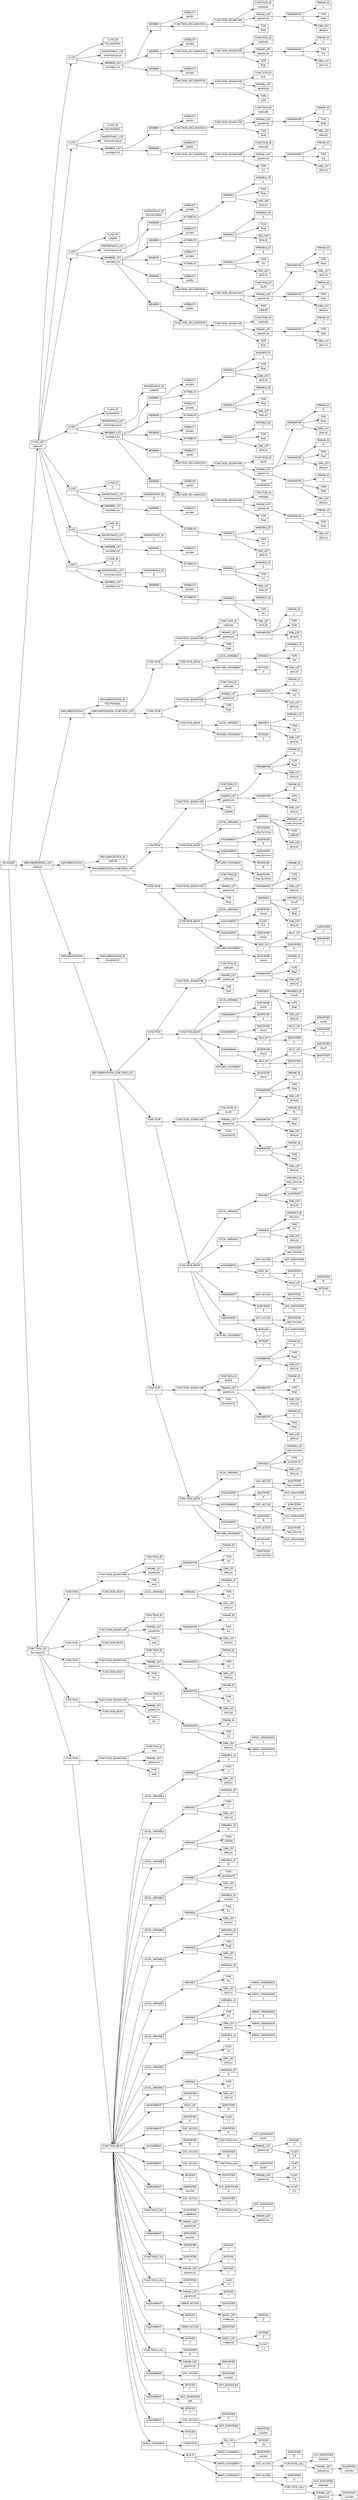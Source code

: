 digraph AST {
  node [shape=record];
    node [fontname=Sans];charset="UTF-8" splines=true splines=spline rankdir =LR
  node3 [label="PROGRAM |  "];
  node0 [label="CLASS_LIST | classList "];
  node38 [label="CLASS |  "];
  node4 [label="CLASS_ID | POLYNOMIAL "];
  node5 [label="INHERITANCE_LIST | inheritanceList "];
  node6 [label="MEMBER_LIST | memberList "];
  node18 [label="MEMBER |  "];
  node7 [label="VISIBILITY | public "];
  node17 [label="FUNCTION_DECLARATION |  "];
  node16 [label="FUNCTION_SIGNATURE |  "];
  node8 [label="FUNCTION_ID | evaluate "];
  node9 [label="PARAM_LIST | paramList "];
  node14 [label="PARAMATER |  "];
  node10 [label="PARAM_ID | x "];
  node11 [label="TYPE | float "];
  node12 [label="DIM_LIST | dimList "];
  node15 [label="TYPE | float "];
  node30 [label="MEMBER |  "];
  node19 [label="VISIBILITY | private "];
  node29 [label="FUNCTION_DECLARATION |  "];
  node28 [label="FUNCTION_SIGNATURE |  "];
  node20 [label="FUNCTION_ID | evaluate "];
  node21 [label="PARAM_LIST | paramList "];
  node26 [label="PARAMATER |  "];
  node22 [label="PARAM_ID | y "];
  node23 [label="TYPE | int "];
  node24 [label="DIM_LIST | dimList "];
  node27 [label="TYPE | float "];
  node37 [label="MEMBER |  "];
  node31 [label="VISIBILITY | private "];
  node36 [label="FUNCTION_DECLARATION |  "];
  node35 [label="FUNCTION_SIGNATURE |  "];
  node32 [label="FUNCTION_ID | test "];
  node33 [label="PARAM_LIST | paramList "];
  node34 [label="TYPE | void "];
  node66 [label="CLASS |  "];
  node39 [label="CLASS_ID | POLYNOMIAL "];
  node40 [label="INHERITANCE_LIST | inheritanceList "];
  node41 [label="MEMBER_LIST | memberList "];
  node53 [label="MEMBER |  "];
  node42 [label="VISIBILITY | public "];
  node52 [label="FUNCTION_DECLARATION |  "];
  node51 [label="FUNCTION_SIGNATURE |  "];
  node43 [label="FUNCTION_ID | evaluate "];
  node44 [label="PARAM_LIST | paramList "];
  node49 [label="PARAMATER |  "];
  node45 [label="PARAM_ID | x "];
  node46 [label="TYPE | float "];
  node47 [label="DIM_LIST | dimList "];
  node50 [label="TYPE | float "];
  node65 [label="MEMBER |  "];
  node54 [label="VISIBILITY | public "];
  node64 [label="FUNCTION_DECLARATION |  "];
  node63 [label="FUNCTION_SIGNATURE |  "];
  node55 [label="FUNCTION_ID | evaluate "];
  node56 [label="PARAM_LIST | paramList "];
  node61 [label="PARAMATER |  "];
  node57 [label="PARAM_ID | x "];
  node58 [label="TYPE | int "];
  node59 [label="DIM_LIST | dimList "];
  node62 [label="TYPE | int "];
  node124 [label="CLASS |  "];
  node67 [label="CLASS_ID | LINEAR "];
  node68 [label="INHERITANCE_LIST | inheritanceList "];
  node69 [label="INHERITANCE_ID | POLYNOMIAL "];
  node70 [label="MEMBER_LIST | memberList "];
  node78 [label="MEMBER |  "];
  node71 [label="VISIBILITY | private "];
  node77 [label="ATTRIBUTE |  "];
  node76 [label="VARIABLE |  "];
  node72 [label="VARIABLE_ID | a "];
  node73 [label="TYPE | float "];
  node74 [label="DIM_LIST | dimList "];
  node86 [label="MEMBER |  "];
  node79 [label="VISIBILITY | private "];
  node85 [label="ATTRIBUTE |  "];
  node84 [label="VARIABLE |  "];
  node80 [label="VARIABLE_ID | b "];
  node81 [label="TYPE | float "];
  node82 [label="DIM_LIST | dimList "];
  node94 [label="MEMBER |  "];
  node87 [label="VISIBILITY | private "];
  node93 [label="ATTRIBUTE |  "];
  node92 [label="VARIABLE |  "];
  node88 [label="VARIABLE_ID | b "];
  node89 [label="TYPE | int "];
  node90 [label="DIM_LIST | dimList "];
  node111 [label="MEMBER |  "];
  node95 [label="VISIBILITY | public "];
  node110 [label="FUNCTION_DECLARATION |  "];
  node109 [label="FUNCTION_SIGNATURE |  "];
  node96 [label="FUNCTION_ID | build "];
  node97 [label="PARAM_LIST | paramList "];
  node102 [label="PARAMATER |  "];
  node98 [label="PARAM_ID | A "];
  node99 [label="TYPE | float "];
  node100 [label="DIM_LIST | dimList "];
  node107 [label="PARAMATER |  "];
  node103 [label="PARAM_ID | B "];
  node104 [label="TYPE | float "];
  node105 [label="DIM_LIST | dimList "];
  node108 [label="TYPE | LINEAR "];
  node123 [label="MEMBER |  "];
  node112 [label="VISIBILITY | public "];
  node122 [label="FUNCTION_DECLARATION |  "];
  node121 [label="FUNCTION_SIGNATURE |  "];
  node113 [label="FUNCTION_ID | evaluate "];
  node114 [label="PARAM_LIST | paramList "];
  node119 [label="PARAMATER |  "];
  node115 [label="PARAM_ID | x "];
  node116 [label="TYPE | float "];
  node117 [label="DIM_LIST | dimList "];
  node120 [label="TYPE | float "];
  node187 [label="CLASS |  "];
  node125 [label="CLASS_ID | QUADRATIC "];
  node126 [label="INHERITANCE_LIST | inheritanceList "];
  node127 [label="INHERITANCE_ID | LINEAR "];
  node128 [label="MEMBER_LIST | memberList "];
  node136 [label="MEMBER |  "];
  node129 [label="VISIBILITY | private "];
  node135 [label="ATTRIBUTE |  "];
  node134 [label="VARIABLE |  "];
  node130 [label="VARIABLE_ID | a "];
  node131 [label="TYPE | float "];
  node132 [label="DIM_LIST | dimList "];
  node144 [label="MEMBER |  "];
  node137 [label="VISIBILITY | private "];
  node143 [label="ATTRIBUTE |  "];
  node142 [label="VARIABLE |  "];
  node138 [label="VARIABLE_ID | b "];
  node139 [label="TYPE | float "];
  node140 [label="DIM_LIST | dimList "];
  node152 [label="MEMBER |  "];
  node145 [label="VISIBILITY | private "];
  node151 [label="ATTRIBUTE |  "];
  node150 [label="VARIABLE |  "];
  node146 [label="VARIABLE_ID | c "];
  node147 [label="TYPE | float "];
  node148 [label="DIM_LIST | dimList "];
  node174 [label="MEMBER |  "];
  node153 [label="VISIBILITY | public "];
  node173 [label="FUNCTION_DECLARATION |  "];
  node172 [label="FUNCTION_SIGNATURE |  "];
  node154 [label="FUNCTION_ID | build "];
  node155 [label="PARAM_LIST | paramList "];
  node160 [label="PARAMATER |  "];
  node156 [label="PARAM_ID | A "];
  node157 [label="TYPE | float "];
  node158 [label="DIM_LIST | dimList "];
  node165 [label="PARAMATER |  "];
  node161 [label="PARAM_ID | B "];
  node162 [label="TYPE | float "];
  node163 [label="DIM_LIST | dimList "];
  node170 [label="PARAMATER |  "];
  node166 [label="PARAM_ID | C "];
  node167 [label="TYPE | float "];
  node168 [label="DIM_LIST | dimList "];
  node171 [label="TYPE | QUADRATIC "];
  node186 [label="MEMBER |  "];
  node175 [label="VISIBILITY | public "];
  node185 [label="FUNCTION_DECLARATION |  "];
  node184 [label="FUNCTION_SIGNATURE |  "];
  node176 [label="FUNCTION_ID | evaluate "];
  node177 [label="PARAM_LIST | paramList "];
  node182 [label="PARAMATER |  "];
  node178 [label="PARAM_ID | x "];
  node179 [label="TYPE | float "];
  node180 [label="DIM_LIST | dimList "];
  node183 [label="TYPE | float "];
  node200 [label="CLASS |  "];
  node188 [label="CLASS_ID | C "];
  node189 [label="INHERITANCE_LIST | inheritanceList "];
  node190 [label="INHERITANCE_ID | E "];
  node191 [label="MEMBER_LIST | memberList "];
  node199 [label="MEMBER |  "];
  node192 [label="VISIBILITY | private "];
  node198 [label="ATTRIBUTE |  "];
  node197 [label="VARIABLE |  "];
  node193 [label="VARIABLE_ID | a "];
  node194 [label="TYPE | int "];
  node195 [label="DIM_LIST | dimList "];
  node213 [label="CLASS |  "];
  node201 [label="CLASS_ID | D "];
  node202 [label="INHERITANCE_LIST | inheritanceList "];
  node203 [label="INHERITANCE_ID | C "];
  node204 [label="MEMBER_LIST | memberList "];
  node212 [label="MEMBER |  "];
  node205 [label="VISIBILITY | private "];
  node211 [label="ATTRIBUTE |  "];
  node210 [label="VARIABLE |  "];
  node206 [label="VARIABLE_ID | b "];
  node207 [label="TYPE | int "];
  node208 [label="DIM_LIST | dimList "];
  node226 [label="CLASS |  "];
  node214 [label="CLASS_ID | E "];
  node215 [label="INHERITANCE_LIST | inheritanceList "];
  node216 [label="INHERITANCE_ID | D "];
  node217 [label="MEMBER_LIST | memberList "];
  node225 [label="MEMBER |  "];
  node218 [label="VISIBILITY | private "];
  node224 [label="ATTRIBUTE |  "];
  node223 [label="VARIABLE |  "];
  node219 [label="VARIABLE_ID | c "];
  node220 [label="TYPE | int "];
  node221 [label="DIM_LIST | dimList "];
  node1 [label="IMPLEMENTATION_LIST | implList "];
  node267 [label="IMPLEMENTATION |  "];
  node227 [label="IMPLEMENTATION_ID | POLYNOMIAL "];
  node228 [label="IMPLEMENTATION_FUNCTION_LIST |  "];
  node247 [label="FUNCTION |  "];
  node237 [label="FUNCTION_SIGNATURE |  "];
  node229 [label="FUNCTION_ID | evaluate "];
  node230 [label="PARAM_LIST | paramList "];
  node235 [label="PARAMATER |  "];
  node231 [label="PARAM_ID | x "];
  node232 [label="TYPE | float "];
  node233 [label="DIM_LIST | dimList "];
  node236 [label="TYPE | float "];
  node238 [label="FUNCTION_BODY |  "];
  node244 [label="LOCAL_VARIABLE |  "];
  node243 [label="VARIABLE |  "];
  node239 [label="VARIABLE_ID | b "];
  node240 [label="TYPE | int "];
  node241 [label="DIM_LIST | dimList "];
  node246 [label="RETURN_STATEMENT |  "];
  node245 [label="INTEGER | 0 "];
  node266 [label="FUNCTION |  "];
  node256 [label="FUNCTION_SIGNATURE |  "];
  node248 [label="FUNCTION_ID | evaluate "];
  node249 [label="PARAM_LIST | paramList "];
  node254 [label="PARAMATER |  "];
  node250 [label="PARAM_ID | y "];
  node251 [label="TYPE | int "];
  node252 [label="DIM_LIST | dimList "];
  node255 [label="TYPE | float "];
  node257 [label="FUNCTION_BODY |  "];
  node263 [label="LOCAL_VARIABLE |  "];
  node262 [label="VARIABLE |  "];
  node258 [label="VARIABLE_ID | a "];
  node259 [label="TYPE | int "];
  node260 [label="DIM_LIST | dimList "];
  node265 [label="RETURN_STATEMENT |  "];
  node264 [label="INTEGER | 0 "];
  node333 [label="IMPLEMENTATION |  "];
  node268 [label="IMPLEMENTATION_ID | LINEAR "];
  node269 [label="IMPLEMENTATION_FUNCTION_LIST |  "];
  node301 [label="FUNCTION |  "];
  node283 [label="FUNCTION_SIGNATURE |  "];
  node270 [label="FUNCTION_ID | build "];
  node271 [label="PARAM_LIST | paramList "];
  node276 [label="PARAMATER |  "];
  node272 [label="PARAM_ID | A "];
  node273 [label="TYPE | float "];
  node274 [label="DIM_LIST | dimList "];
  node281 [label="PARAMATER |  "];
  node277 [label="PARAM_ID | B "];
  node278 [label="TYPE | float "];
  node279 [label="DIM_LIST | dimList "];
  node282 [label="TYPE | LINEAR "];
  node284 [label="FUNCTION_BODY |  "];
  node290 [label="LOCAL_VARIABLE |  "];
  node289 [label="VARIABLE |  "];
  node285 [label="VARIABLE_ID | new_function "];
  node286 [label="TYPE | LINEAR "];
  node287 [label="DIM_LIST | dimList "];
  node294 [label="ASSIGNMENT |  "];
  node291 [label="IDENTIFIER | new_function "];
  node293 [label="IDENTIFIER | A "];
  node298 [label="ASSIGNMENT |  "];
  node295 [label="IDENTIFIER | new_function "];
  node297 [label="IDENTIFIER | B "];
  node300 [label="RETURN_STATEMENT |  "];
  node299 [label="IDENTIFIER | new_function "];
  node332 [label="FUNCTION |  "];
  node310 [label="FUNCTION_SIGNATURE |  "];
  node302 [label="FUNCTION_ID | evaluate "];
  node303 [label="PARAM_LIST | paramList "];
  node308 [label="PARAMATER |  "];
  node304 [label="PARAM_ID | x "];
  node305 [label="TYPE | float "];
  node306 [label="DIM_LIST | dimList "];
  node309 [label="TYPE | float "];
  node311 [label="FUNCTION_BODY |  "];
  node317 [label="LOCAL_VARIABLE |  "];
  node316 [label="VARIABLE |  "];
  node312 [label="VARIABLE_ID | result "];
  node313 [label="TYPE | float "];
  node314 [label="DIM_LIST | dimList "];
  node321 [label="ASSIGNMENT |  "];
  node318 [label="IDENTIFIER | result "];
  node320 [label="FLOAT | 0.0 "];
  node329 [label="ASSIGNMENT |  "];
  node322 [label="IDENTIFIER | result "];
  node327 [label="ADD_OP | + "];
  node325 [label="MULT_OP | * "];
  node324 [label="IDENTIFIER | a "];
  node326 [label="IDENTIFIER | x "];
  node328 [label="IDENTIFIER | b "];
  node331 [label="RETURN_STATEMENT |  "];
  node330 [label="IDENTIFIER | result "];
  node479 [label="IMPLEMENTATION |  "];
  node334 [label="IMPLEMENTATION_ID | QUADRATIC "];
  node335 [label="IMPLEMENTATION_FUNCTION_LIST |  "];
  node374 [label="FUNCTION |  "];
  node344 [label="FUNCTION_SIGNATURE |  "];
  node336 [label="FUNCTION_ID | evaluate "];
  node337 [label="PARAM_LIST | paramList "];
  node342 [label="PARAMATER |  "];
  node338 [label="PARAM_ID | x "];
  node339 [label="TYPE | float "];
  node340 [label="DIM_LIST | dimList "];
  node343 [label="TYPE | float "];
  node345 [label="FUNCTION_BODY |  "];
  node351 [label="LOCAL_VARIABLE |  "];
  node350 [label="VARIABLE |  "];
  node346 [label="VARIABLE_ID | result "];
  node347 [label="TYPE | float "];
  node348 [label="DIM_LIST | dimList "];
  node355 [label="ASSIGNMENT |  "];
  node352 [label="IDENTIFIER | result "];
  node354 [label="IDENTIFIER | a "];
  node363 [label="ASSIGNMENT |  "];
  node356 [label="IDENTIFIER | result "];
  node361 [label="ADD_OP | + "];
  node359 [label="MULT_OP | * "];
  node358 [label="IDENTIFIER | result "];
  node360 [label="IDENTIFIER | x "];
  node362 [label="IDENTIFIER | b "];
  node371 [label="ASSIGNMENT |  "];
  node364 [label="IDENTIFIER | result "];
  node369 [label="ADD_OP | + "];
  node367 [label="MULT_OP | * "];
  node366 [label="IDENTIFIER | result "];
  node368 [label="IDENTIFIER | x "];
  node370 [label="IDENTIFIER | c "];
  node373 [label="RETURN_STATEMENT |  "];
  node372 [label="IDENTIFIER | result "];
  node431 [label="FUNCTION |  "];
  node393 [label="FUNCTION_SIGNATURE |  "];
  node375 [label="FUNCTION_ID | build "];
  node376 [label="PARAM_LIST | paramList "];
  node381 [label="PARAMATER |  "];
  node377 [label="PARAM_ID | A "];
  node378 [label="TYPE | float "];
  node379 [label="DIM_LIST | dimList "];
  node386 [label="PARAMATER |  "];
  node382 [label="PARAM_ID | B "];
  node383 [label="TYPE | float "];
  node384 [label="DIM_LIST | dimList "];
  node391 [label="PARAMATER |  "];
  node387 [label="PARAM_ID | C "];
  node388 [label="TYPE | float "];
  node389 [label="DIM_LIST | dimList "];
  node392 [label="TYPE | QUADRATIC "];
  node394 [label="FUNCTION_BODY |  "];
  node400 [label="LOCAL_VARIABLE |  "];
  node399 [label="VARIABLE |  "];
  node395 [label="VARIABLE_ID | new_function "];
  node396 [label="TYPE | QUADRATIC "];
  node397 [label="DIM_LIST | dimList "];
  node406 [label="LOCAL_VARIABLE |  "];
  node405 [label="VARIABLE |  "];
  node401 [label="VARIABLE_ID | old_func "];
  node402 [label="TYPE | int "];
  node403 [label="DIM_LIST | dimList "];
  node416 [label="ASSIGNMENT |  "];
  node409 [label="DOT_ACCESS |  "];
  node407 [label="IDENTIFIER | new_function "];
  node408 [label="DOT_IDENTIFIER | a "];
  node412 [label="ADD_OP | + "];
  node411 [label="IDENTIFIER | A "];
  node414 [label="MULT_OP | * "];
  node413 [label="IDENTIFIER | B "];
  node415 [label="INTEGER | 3 "];
  node422 [label="ASSIGNMENT |  "];
  node419 [label="DOT_ACCESS |  "];
  node417 [label="IDENTIFIER | new_function "];
  node418 [label="DOT_IDENTIFIER | b "];
  node421 [label="IDENTIFIER | B "];
  node428 [label="ASSIGNMENT |  "];
  node425 [label="DOT_ACCESS |  "];
  node423 [label="IDENTIFIER | new_function "];
  node424 [label="DOT_IDENTIFIER | c "];
  node427 [label="INTEGER | 1 "];
  node430 [label="RETURN_STATEMENT |  "];
  node429 [label="INTEGER | 1 "];
  node478 [label="FUNCTION |  "];
  node450 [label="FUNCTION_SIGNATURE |  "];
  node432 [label="FUNCTION_ID | build2 "];
  node433 [label="PARAM_LIST | paramList "];
  node438 [label="PARAMATER |  "];
  node434 [label="PARAM_ID | A "];
  node435 [label="TYPE | float "];
  node436 [label="DIM_LIST | dimList "];
  node443 [label="PARAMATER |  "];
  node439 [label="PARAM_ID | B "];
  node440 [label="TYPE | float "];
  node441 [label="DIM_LIST | dimList "];
  node448 [label="PARAMATER |  "];
  node444 [label="PARAM_ID | C "];
  node445 [label="TYPE | float "];
  node446 [label="DIM_LIST | dimList "];
  node449 [label="TYPE | QUADRATIC "];
  node451 [label="FUNCTION_BODY |  "];
  node457 [label="LOCAL_VARIABLE |  "];
  node456 [label="VARIABLE |  "];
  node452 [label="VARIABLE_ID | new_function "];
  node453 [label="TYPE | QUADRATIC "];
  node454 [label="DIM_LIST | dimList "];
  node463 [label="ASSIGNMENT |  "];
  node460 [label="DOT_ACCESS |  "];
  node458 [label="IDENTIFIER | new_function "];
  node459 [label="DOT_IDENTIFIER | a "];
  node462 [label="IDENTIFIER | A "];
  node469 [label="ASSIGNMENT |  "];
  node466 [label="DOT_ACCESS |  "];
  node464 [label="IDENTIFIER | new_function "];
  node465 [label="DOT_IDENTIFIER | b "];
  node468 [label="IDENTIFIER | B "];
  node475 [label="ASSIGNMENT |  "];
  node472 [label="DOT_ACCESS |  "];
  node470 [label="IDENTIFIER | new_function "];
  node471 [label="DOT_IDENTIFIER | c "];
  node474 [label="IDENTIFIER | C "];
  node477 [label="RETURN_STATEMENT |  "];
  node476 [label="IDENTIFIER | new_function "];
  node2 [label="FUNCTION_LIST | functionList "];
  node496 [label="FUNCTION |  "];
  node488 [label="FUNCTION_SIGNATURE |  "];
  node480 [label="FUNCTION_ID | f "];
  node481 [label="PARAM_LIST | paramList "];
  node486 [label="PARAMATER |  "];
  node482 [label="PARAM_ID | i "];
  node483 [label="TYPE | int "];
  node484 [label="DIM_LIST | dimList "];
  node487 [label="TYPE | void "];
  node489 [label="FUNCTION_BODY |  "];
  node495 [label="LOCAL_VARIABLE |  "];
  node494 [label="VARIABLE |  "];
  node490 [label="VARIABLE_ID | a "];
  node491 [label="TYPE | int "];
  node492 [label="DIM_LIST | dimList "];
  node507 [label="FUNCTION |  "];
  node505 [label="FUNCTION_SIGNATURE |  "];
  node497 [label="FUNCTION_ID | f "];
  node498 [label="PARAM_LIST | paramList "];
  node503 [label="PARAMATER |  "];
  node499 [label="PARAM_ID | i "];
  node500 [label="TYPE | int "];
  node501 [label="DIM_LIST | dimList "];
  node504 [label="TYPE | void "];
  node506 [label="FUNCTION_BODY |  "];
  node523 [label="FUNCTION |  "];
  node521 [label="FUNCTION_SIGNATURE |  "];
  node508 [label="FUNCTION_ID | f "];
  node509 [label="PARAM_LIST | paramList "];
  node514 [label="PARAMATER |  "];
  node510 [label="PARAM_ID | i "];
  node511 [label="TYPE | int "];
  node512 [label="DIM_LIST | dimList "];
  node519 [label="PARAMATER |  "];
  node515 [label="PARAM_ID | j "];
  node516 [label="TYPE | int "];
  node517 [label="DIM_LIST | dimList "];
  node520 [label="TYPE | int "];
  node522 [label="FUNCTION_BODY |  "];
  node536 [label="FUNCTION |  "];
  node534 [label="FUNCTION_SIGNATURE |  "];
  node524 [label="FUNCTION_ID | f3 "];
  node525 [label="PARAM_LIST | paramList "];
  node532 [label="PARAMATER |  "];
  node526 [label="PARAM_ID | p1 "];
  node527 [label="TYPE | int "];
  node530 [label="DIM_LIST | dimList "];
  node529 [label="ARRAY_DIMENSION | 3 "];
  node528 [label="ARRAY_DIMENSION | 2 "];
  node533 [label="TYPE | int "];
  node535 [label="FUNCTION_BODY |  "];
  node723 [label="FUNCTION |  "];
  node540 [label="FUNCTION_SIGNATURE |  "];
  node537 [label="FUNCTION_ID | mai "];
  node538 [label="PARAM_LIST | paramList "];
  node539 [label="TYPE | void "];
  node541 [label="FUNCTION_BODY |  "];
  node547 [label="LOCAL_VARIABLE |  "];
  node546 [label="VARIABLE |  "];
  node542 [label="VARIABLE_ID | a "];
  node543 [label="TYPE | a "];
  node544 [label="DIM_LIST | dimList "];
  node553 [label="LOCAL_VARIABLE |  "];
  node552 [label="VARIABLE |  "];
  node548 [label="VARIABLE_ID | c "];
  node549 [label="TYPE | C "];
  node550 [label="DIM_LIST | dimList "];
  node559 [label="LOCAL_VARIABLE |  "];
  node558 [label="VARIABLE |  "];
  node554 [label="VARIABLE_ID | f1 "];
  node555 [label="TYPE | LINEAR "];
  node556 [label="DIM_LIST | dimList "];
  node565 [label="LOCAL_VARIABLE |  "];
  node564 [label="VARIABLE |  "];
  node560 [label="VARIABLE_ID | f2 "];
  node561 [label="TYPE | QUADRATIC "];
  node562 [label="DIM_LIST | dimList "];
  node571 [label="LOCAL_VARIABLE |  "];
  node570 [label="VARIABLE |  "];
  node566 [label="VARIABLE_ID | counter "];
  node567 [label="TYPE | int "];
  node568 [label="DIM_LIST | dimList "];
  node577 [label="LOCAL_VARIABLE |  "];
  node576 [label="VARIABLE |  "];
  node572 [label="VARIABLE_ID | counter "];
  node573 [label="TYPE | float "];
  node574 [label="DIM_LIST | dimList "];
  node585 [label="LOCAL_VARIABLE |  "];
  node584 [label="VARIABLE |  "];
  node578 [label="VARIABLE_ID | i "];
  node579 [label="TYPE | int "];
  node582 [label="DIM_LIST | dimList "];
  node581 [label="ARRAY_DIMENSION | 3 "];
  node580 [label="ARRAY_DIMENSION | 2 "];
  node594 [label="LOCAL_VARIABLE |  "];
  node593 [label="VARIABLE |  "];
  node586 [label="VARIABLE_ID | j "];
  node587 [label="TYPE | int "];
  node591 [label="DIM_LIST | dimList "];
  node590 [label="ARRAY_DIMENSION | 3 "];
  node589 [label="ARRAY_DIMENSION | 2 "];
  node588 [label="ARRAY_DIMENSION | 1 "];
  node600 [label="LOCAL_VARIABLE |  "];
  node599 [label="VARIABLE |  "];
  node595 [label="VARIABLE_ID | A "];
  node596 [label="TYPE | int "];
  node597 [label="DIM_LIST | dimList "];
  node606 [label="LOCAL_VARIABLE |  "];
  node605 [label="VARIABLE |  "];
  node601 [label="VARIABLE_ID | B "];
  node602 [label="TYPE | int "];
  node603 [label="DIM_LIST | dimList "];
  node612 [label="ASSIGNMENT |  "];
  node607 [label="IDENTIFIER | A "];
  node610 [label="MULT_OP | * "];
  node609 [label="IDENTIFIER | B "];
  node611 [label="FLOAT | 1.1 "];
  node622 [label="ASSIGNMENT |  "];
  node613 [label="IDENTIFIER | f1 "];
  node621 [label="DOT_ACCESS |  "];
  node615 [label="IDENTIFIER | f1 "];
  node620 [label="FUNCTION_CALL |  "];
  node616 [label="DOT_IDENTIFIER | build "];
  node617 [label="PARAM_LIST | paramList "];
  node618 [label="INTEGER | 2 "];
  node619 [label="FLOAT | 3.5 "];
  node633 [label="ASSIGNMENT |  "];
  node623 [label="IDENTIFIER | f2 "];
  node632 [label="DOT_ACCESS |  "];
  node625 [label="IDENTIFIER | f2 "];
  node631 [label="FUNCTION_CALL |  "];
  node626 [label="DOT_IDENTIFIER | build "];
  node627 [label="PARAM_LIST | paramList "];
  node628 [label="FLOAT | 2.0 "];
  node629 [label="FLOAT | 1.0 "];
  node630 [label="FLOAT | 0.0 "];
  node639 [label="ASSIGNMENT |  "];
  node636 [label="DOT_ACCESS |  "];
  node634 [label="IDENTIFIER | c "];
  node635 [label="DOT_IDENTIFIER | b "];
  node638 [label="INTEGER | 1 "];
  node647 [label="ASSIGNMENT |  "];
  node640 [label="IDENTIFIER | counter "];
  node646 [label="DOT_ACCESS |  "];
  node642 [label="IDENTIFIER | c "];
  node645 [label="FUNCTION_CALL |  "];
  node643 [label="DOT_IDENTIFIER | f "];
  node644 [label="PARAM_LIST | paramList "];
  node650 [label="FUNCTION_CALL |  "];
  node648 [label="IDENTIFIER | undefined "];
  node649 [label="PARAM_LIST | paramList "];
  node654 [label="ASSIGNMENT |  "];
  node651 [label="IDENTIFIER | counter "];
  node653 [label="IDENTIFIER | x "];
  node660 [label="FUNCTION_CALL |  "];
  node655 [label="IDENTIFIER | f "];
  node656 [label="PARAM_LIST | paramList "];
  node657 [label="INTEGER | 1 "];
  node658 [label="INTEGER | 1 "];
  node659 [label="INTEGER | 1 "];
  node665 [label="FUNCTION_CALL |  "];
  node661 [label="IDENTIFIER | f "];
  node662 [label="PARAM_LIST | paramList "];
  node663 [label="FLOAT | 1.2 "];
  node664 [label="INTEGER | 1 "];
  node672 [label="ASSIGNMENT |  "];
  node669 [label="ARRAY_ACCESS |  "];
  node666 [label="IDENTIFIER | i "];
  node668 [label="INDEX_LIST | indexList "];
  node667 [label="INTEGER | 2 "];
  node671 [label="INTEGER | 1 "];
  node680 [label="ASSIGNMENT |  "];
  node677 [label="ARRAY_ACCESS |  "];
  node673 [label="IDENTIFIER | i "];
  node675 [label="INDEX_LIST | indexList "];
  node674 [label="INTEGER | 2 "];
  node676 [label="FLOAT | 1.3 "];
  node679 [label="INTEGER | 2 "];
  node684 [label="FUNCTION_CALL |  "];
  node681 [label="IDENTIFIER | f3 "];
  node682 [label="PARAM_LIST | paramList "];
  node683 [label="IDENTIFIER | j "];
  node690 [label="ASSIGNMENT |  "];
  node687 [label="DOT_ACCESS |  "];
  node685 [label="IDENTIFIER | counter "];
  node686 [label="DOT_IDENTIFIER | x "];
  node689 [label="INTEGER | 1 "];
  node694 [label="ASSIGNMENT |  "];
  node691 [label="SELF_IDENTIFIER | self "];
  node693 [label="INTEGER | 1 "];
  node700 [label="ASSIGNMENT |  "];
  node697 [label="DOT_ACCESS |  "];
  node695 [label="IDENTIFIER | f1 "];
  node696 [label="DOT_IDENTIFIER | c "];
  node699 [label="INTEGER | 1 "];
  node722 [label="WHILE_STATEMENT |  "];
  node704 [label="CONDITION |  "];
  node702 [label="REL_OP | \<= "];
  node701 [label="IDENTIFIER | counter "];
  node703 [label="INTEGER | 10 "];
  node705 [label="BLOCK |  "];
  node707 [label="WRITE_STATEMENT |  "];
  node706 [label="IDENTIFIER | counter "];
  node714 [label="WRITE_STATEMENT |  "];
  node713 [label="DOT_ACCESS |  "];
  node708 [label="IDENTIFIER | f1 "];
  node712 [label="FUNCTION_CALL |  "];
  node709 [label="DOT_IDENTIFIER | evaluate "];
  node710 [label="PARAM_LIST | paramList "];
  node711 [label="IDENTIFIER | counter "];
  node721 [label="WRITE_STATEMENT |  "];
  node720 [label="DOT_ACCESS |  "];
  node715 [label="IDENTIFIER | f2 "];
  node719 [label="FUNCTION_CALL |  "];
  node716 [label="DOT_IDENTIFIER | evaluate "];
  node717 [label="PARAM_LIST | paramList "];
  node718 [label="IDENTIFIER | counter "];
  node3 -> node0;
  node0 -> node38;
  node38 -> node4;
  node38 -> node5;
  node38 -> node6;
  node6 -> node18;
  node18 -> node7;
  node18 -> node17;
  node17 -> node16;
  node16 -> node8;
  node16 -> node9;
  node9 -> node14;
  node14 -> node10;
  node14 -> node11;
  node14 -> node12;
  node16 -> node15;
  node6 -> node30;
  node30 -> node19;
  node30 -> node29;
  node29 -> node28;
  node28 -> node20;
  node28 -> node21;
  node21 -> node26;
  node26 -> node22;
  node26 -> node23;
  node26 -> node24;
  node28 -> node27;
  node6 -> node37;
  node37 -> node31;
  node37 -> node36;
  node36 -> node35;
  node35 -> node32;
  node35 -> node33;
  node35 -> node34;
  node0 -> node66;
  node66 -> node39;
  node66 -> node40;
  node66 -> node41;
  node41 -> node53;
  node53 -> node42;
  node53 -> node52;
  node52 -> node51;
  node51 -> node43;
  node51 -> node44;
  node44 -> node49;
  node49 -> node45;
  node49 -> node46;
  node49 -> node47;
  node51 -> node50;
  node41 -> node65;
  node65 -> node54;
  node65 -> node64;
  node64 -> node63;
  node63 -> node55;
  node63 -> node56;
  node56 -> node61;
  node61 -> node57;
  node61 -> node58;
  node61 -> node59;
  node63 -> node62;
  node0 -> node124;
  node124 -> node67;
  node124 -> node68;
  node68 -> node69;
  node124 -> node70;
  node70 -> node78;
  node78 -> node71;
  node78 -> node77;
  node77 -> node76;
  node76 -> node72;
  node76 -> node73;
  node76 -> node74;
  node70 -> node86;
  node86 -> node79;
  node86 -> node85;
  node85 -> node84;
  node84 -> node80;
  node84 -> node81;
  node84 -> node82;
  node70 -> node94;
  node94 -> node87;
  node94 -> node93;
  node93 -> node92;
  node92 -> node88;
  node92 -> node89;
  node92 -> node90;
  node70 -> node111;
  node111 -> node95;
  node111 -> node110;
  node110 -> node109;
  node109 -> node96;
  node109 -> node97;
  node97 -> node102;
  node102 -> node98;
  node102 -> node99;
  node102 -> node100;
  node97 -> node107;
  node107 -> node103;
  node107 -> node104;
  node107 -> node105;
  node109 -> node108;
  node70 -> node123;
  node123 -> node112;
  node123 -> node122;
  node122 -> node121;
  node121 -> node113;
  node121 -> node114;
  node114 -> node119;
  node119 -> node115;
  node119 -> node116;
  node119 -> node117;
  node121 -> node120;
  node0 -> node187;
  node187 -> node125;
  node187 -> node126;
  node126 -> node127;
  node187 -> node128;
  node128 -> node136;
  node136 -> node129;
  node136 -> node135;
  node135 -> node134;
  node134 -> node130;
  node134 -> node131;
  node134 -> node132;
  node128 -> node144;
  node144 -> node137;
  node144 -> node143;
  node143 -> node142;
  node142 -> node138;
  node142 -> node139;
  node142 -> node140;
  node128 -> node152;
  node152 -> node145;
  node152 -> node151;
  node151 -> node150;
  node150 -> node146;
  node150 -> node147;
  node150 -> node148;
  node128 -> node174;
  node174 -> node153;
  node174 -> node173;
  node173 -> node172;
  node172 -> node154;
  node172 -> node155;
  node155 -> node160;
  node160 -> node156;
  node160 -> node157;
  node160 -> node158;
  node155 -> node165;
  node165 -> node161;
  node165 -> node162;
  node165 -> node163;
  node155 -> node170;
  node170 -> node166;
  node170 -> node167;
  node170 -> node168;
  node172 -> node171;
  node128 -> node186;
  node186 -> node175;
  node186 -> node185;
  node185 -> node184;
  node184 -> node176;
  node184 -> node177;
  node177 -> node182;
  node182 -> node178;
  node182 -> node179;
  node182 -> node180;
  node184 -> node183;
  node0 -> node200;
  node200 -> node188;
  node200 -> node189;
  node189 -> node190;
  node200 -> node191;
  node191 -> node199;
  node199 -> node192;
  node199 -> node198;
  node198 -> node197;
  node197 -> node193;
  node197 -> node194;
  node197 -> node195;
  node0 -> node213;
  node213 -> node201;
  node213 -> node202;
  node202 -> node203;
  node213 -> node204;
  node204 -> node212;
  node212 -> node205;
  node212 -> node211;
  node211 -> node210;
  node210 -> node206;
  node210 -> node207;
  node210 -> node208;
  node0 -> node226;
  node226 -> node214;
  node226 -> node215;
  node215 -> node216;
  node226 -> node217;
  node217 -> node225;
  node225 -> node218;
  node225 -> node224;
  node224 -> node223;
  node223 -> node219;
  node223 -> node220;
  node223 -> node221;
  node3 -> node1;
  node1 -> node267;
  node267 -> node227;
  node267 -> node228;
  node228 -> node247;
  node247 -> node237;
  node237 -> node229;
  node237 -> node230;
  node230 -> node235;
  node235 -> node231;
  node235 -> node232;
  node235 -> node233;
  node237 -> node236;
  node247 -> node238;
  node238 -> node244;
  node244 -> node243;
  node243 -> node239;
  node243 -> node240;
  node243 -> node241;
  node238 -> node246;
  node246 -> node245;
  node228 -> node266;
  node266 -> node256;
  node256 -> node248;
  node256 -> node249;
  node249 -> node254;
  node254 -> node250;
  node254 -> node251;
  node254 -> node252;
  node256 -> node255;
  node266 -> node257;
  node257 -> node263;
  node263 -> node262;
  node262 -> node258;
  node262 -> node259;
  node262 -> node260;
  node257 -> node265;
  node265 -> node264;
  node1 -> node333;
  node333 -> node268;
  node333 -> node269;
  node269 -> node301;
  node301 -> node283;
  node283 -> node270;
  node283 -> node271;
  node271 -> node276;
  node276 -> node272;
  node276 -> node273;
  node276 -> node274;
  node271 -> node281;
  node281 -> node277;
  node281 -> node278;
  node281 -> node279;
  node283 -> node282;
  node301 -> node284;
  node284 -> node290;
  node290 -> node289;
  node289 -> node285;
  node289 -> node286;
  node289 -> node287;
  node284 -> node294;
  node294 -> node291;
  node294 -> node293;
  node284 -> node298;
  node298 -> node295;
  node298 -> node297;
  node284 -> node300;
  node300 -> node299;
  node269 -> node332;
  node332 -> node310;
  node310 -> node302;
  node310 -> node303;
  node303 -> node308;
  node308 -> node304;
  node308 -> node305;
  node308 -> node306;
  node310 -> node309;
  node332 -> node311;
  node311 -> node317;
  node317 -> node316;
  node316 -> node312;
  node316 -> node313;
  node316 -> node314;
  node311 -> node321;
  node321 -> node318;
  node321 -> node320;
  node311 -> node329;
  node329 -> node322;
  node329 -> node327;
  node327 -> node325;
  node325 -> node324;
  node325 -> node326;
  node327 -> node328;
  node311 -> node331;
  node331 -> node330;
  node1 -> node479;
  node479 -> node334;
  node479 -> node335;
  node335 -> node374;
  node374 -> node344;
  node344 -> node336;
  node344 -> node337;
  node337 -> node342;
  node342 -> node338;
  node342 -> node339;
  node342 -> node340;
  node344 -> node343;
  node374 -> node345;
  node345 -> node351;
  node351 -> node350;
  node350 -> node346;
  node350 -> node347;
  node350 -> node348;
  node345 -> node355;
  node355 -> node352;
  node355 -> node354;
  node345 -> node363;
  node363 -> node356;
  node363 -> node361;
  node361 -> node359;
  node359 -> node358;
  node359 -> node360;
  node361 -> node362;
  node345 -> node371;
  node371 -> node364;
  node371 -> node369;
  node369 -> node367;
  node367 -> node366;
  node367 -> node368;
  node369 -> node370;
  node345 -> node373;
  node373 -> node372;
  node335 -> node431;
  node431 -> node393;
  node393 -> node375;
  node393 -> node376;
  node376 -> node381;
  node381 -> node377;
  node381 -> node378;
  node381 -> node379;
  node376 -> node386;
  node386 -> node382;
  node386 -> node383;
  node386 -> node384;
  node376 -> node391;
  node391 -> node387;
  node391 -> node388;
  node391 -> node389;
  node393 -> node392;
  node431 -> node394;
  node394 -> node400;
  node400 -> node399;
  node399 -> node395;
  node399 -> node396;
  node399 -> node397;
  node394 -> node406;
  node406 -> node405;
  node405 -> node401;
  node405 -> node402;
  node405 -> node403;
  node394 -> node416;
  node416 -> node409;
  node409 -> node407;
  node409 -> node408;
  node416 -> node412;
  node412 -> node411;
  node412 -> node414;
  node414 -> node413;
  node414 -> node415;
  node394 -> node422;
  node422 -> node419;
  node419 -> node417;
  node419 -> node418;
  node422 -> node421;
  node394 -> node428;
  node428 -> node425;
  node425 -> node423;
  node425 -> node424;
  node428 -> node427;
  node394 -> node430;
  node430 -> node429;
  node335 -> node478;
  node478 -> node450;
  node450 -> node432;
  node450 -> node433;
  node433 -> node438;
  node438 -> node434;
  node438 -> node435;
  node438 -> node436;
  node433 -> node443;
  node443 -> node439;
  node443 -> node440;
  node443 -> node441;
  node433 -> node448;
  node448 -> node444;
  node448 -> node445;
  node448 -> node446;
  node450 -> node449;
  node478 -> node451;
  node451 -> node457;
  node457 -> node456;
  node456 -> node452;
  node456 -> node453;
  node456 -> node454;
  node451 -> node463;
  node463 -> node460;
  node460 -> node458;
  node460 -> node459;
  node463 -> node462;
  node451 -> node469;
  node469 -> node466;
  node466 -> node464;
  node466 -> node465;
  node469 -> node468;
  node451 -> node475;
  node475 -> node472;
  node472 -> node470;
  node472 -> node471;
  node475 -> node474;
  node451 -> node477;
  node477 -> node476;
  node3 -> node2;
  node2 -> node496;
  node496 -> node488;
  node488 -> node480;
  node488 -> node481;
  node481 -> node486;
  node486 -> node482;
  node486 -> node483;
  node486 -> node484;
  node488 -> node487;
  node496 -> node489;
  node489 -> node495;
  node495 -> node494;
  node494 -> node490;
  node494 -> node491;
  node494 -> node492;
  node2 -> node507;
  node507 -> node505;
  node505 -> node497;
  node505 -> node498;
  node498 -> node503;
  node503 -> node499;
  node503 -> node500;
  node503 -> node501;
  node505 -> node504;
  node507 -> node506;
  node2 -> node523;
  node523 -> node521;
  node521 -> node508;
  node521 -> node509;
  node509 -> node514;
  node514 -> node510;
  node514 -> node511;
  node514 -> node512;
  node509 -> node519;
  node519 -> node515;
  node519 -> node516;
  node519 -> node517;
  node521 -> node520;
  node523 -> node522;
  node2 -> node536;
  node536 -> node534;
  node534 -> node524;
  node534 -> node525;
  node525 -> node532;
  node532 -> node526;
  node532 -> node527;
  node532 -> node530;
  node530 -> node529;
  node530 -> node528;
  node534 -> node533;
  node536 -> node535;
  node2 -> node723;
  node723 -> node540;
  node540 -> node537;
  node540 -> node538;
  node540 -> node539;
  node723 -> node541;
  node541 -> node547;
  node547 -> node546;
  node546 -> node542;
  node546 -> node543;
  node546 -> node544;
  node541 -> node553;
  node553 -> node552;
  node552 -> node548;
  node552 -> node549;
  node552 -> node550;
  node541 -> node559;
  node559 -> node558;
  node558 -> node554;
  node558 -> node555;
  node558 -> node556;
  node541 -> node565;
  node565 -> node564;
  node564 -> node560;
  node564 -> node561;
  node564 -> node562;
  node541 -> node571;
  node571 -> node570;
  node570 -> node566;
  node570 -> node567;
  node570 -> node568;
  node541 -> node577;
  node577 -> node576;
  node576 -> node572;
  node576 -> node573;
  node576 -> node574;
  node541 -> node585;
  node585 -> node584;
  node584 -> node578;
  node584 -> node579;
  node584 -> node582;
  node582 -> node581;
  node582 -> node580;
  node541 -> node594;
  node594 -> node593;
  node593 -> node586;
  node593 -> node587;
  node593 -> node591;
  node591 -> node590;
  node591 -> node589;
  node591 -> node588;
  node541 -> node600;
  node600 -> node599;
  node599 -> node595;
  node599 -> node596;
  node599 -> node597;
  node541 -> node606;
  node606 -> node605;
  node605 -> node601;
  node605 -> node602;
  node605 -> node603;
  node541 -> node612;
  node612 -> node607;
  node612 -> node610;
  node610 -> node609;
  node610 -> node611;
  node541 -> node622;
  node622 -> node613;
  node622 -> node621;
  node621 -> node615;
  node621 -> node620;
  node620 -> node616;
  node620 -> node617;
  node617 -> node618;
  node617 -> node619;
  node541 -> node633;
  node633 -> node623;
  node633 -> node632;
  node632 -> node625;
  node632 -> node631;
  node631 -> node626;
  node631 -> node627;
  node627 -> node628;
  node627 -> node629;
  node627 -> node630;
  node541 -> node639;
  node639 -> node636;
  node636 -> node634;
  node636 -> node635;
  node639 -> node638;
  node541 -> node647;
  node647 -> node640;
  node647 -> node646;
  node646 -> node642;
  node646 -> node645;
  node645 -> node643;
  node645 -> node644;
  node541 -> node650;
  node650 -> node648;
  node650 -> node649;
  node541 -> node654;
  node654 -> node651;
  node654 -> node653;
  node541 -> node660;
  node660 -> node655;
  node660 -> node656;
  node656 -> node657;
  node656 -> node658;
  node656 -> node659;
  node541 -> node665;
  node665 -> node661;
  node665 -> node662;
  node662 -> node663;
  node662 -> node664;
  node541 -> node672;
  node672 -> node669;
  node669 -> node666;
  node669 -> node668;
  node668 -> node667;
  node672 -> node671;
  node541 -> node680;
  node680 -> node677;
  node677 -> node673;
  node677 -> node675;
  node675 -> node674;
  node675 -> node676;
  node680 -> node679;
  node541 -> node684;
  node684 -> node681;
  node684 -> node682;
  node682 -> node683;
  node541 -> node690;
  node690 -> node687;
  node687 -> node685;
  node687 -> node686;
  node690 -> node689;
  node541 -> node694;
  node694 -> node691;
  node694 -> node693;
  node541 -> node700;
  node700 -> node697;
  node697 -> node695;
  node697 -> node696;
  node700 -> node699;
  node541 -> node722;
  node722 -> node704;
  node704 -> node702;
  node702 -> node701;
  node702 -> node703;
  node722 -> node705;
  node705 -> node707;
  node707 -> node706;
  node705 -> node714;
  node714 -> node713;
  node713 -> node708;
  node713 -> node712;
  node712 -> node709;
  node712 -> node710;
  node710 -> node711;
  node705 -> node721;
  node721 -> node720;
  node720 -> node715;
  node720 -> node719;
  node719 -> node716;
  node719 -> node717;
  node717 -> node718;
}
